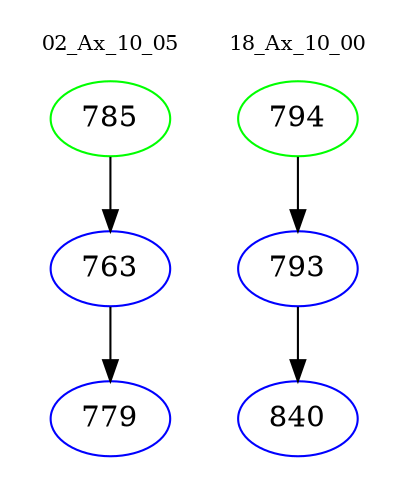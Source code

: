 digraph{
subgraph cluster_0 {
color = white
label = "02_Ax_10_05";
fontsize=10;
T0_785 [label="785", color="green"]
T0_785 -> T0_763 [color="black"]
T0_763 [label="763", color="blue"]
T0_763 -> T0_779 [color="black"]
T0_779 [label="779", color="blue"]
}
subgraph cluster_1 {
color = white
label = "18_Ax_10_00";
fontsize=10;
T1_794 [label="794", color="green"]
T1_794 -> T1_793 [color="black"]
T1_793 [label="793", color="blue"]
T1_793 -> T1_840 [color="black"]
T1_840 [label="840", color="blue"]
}
}
